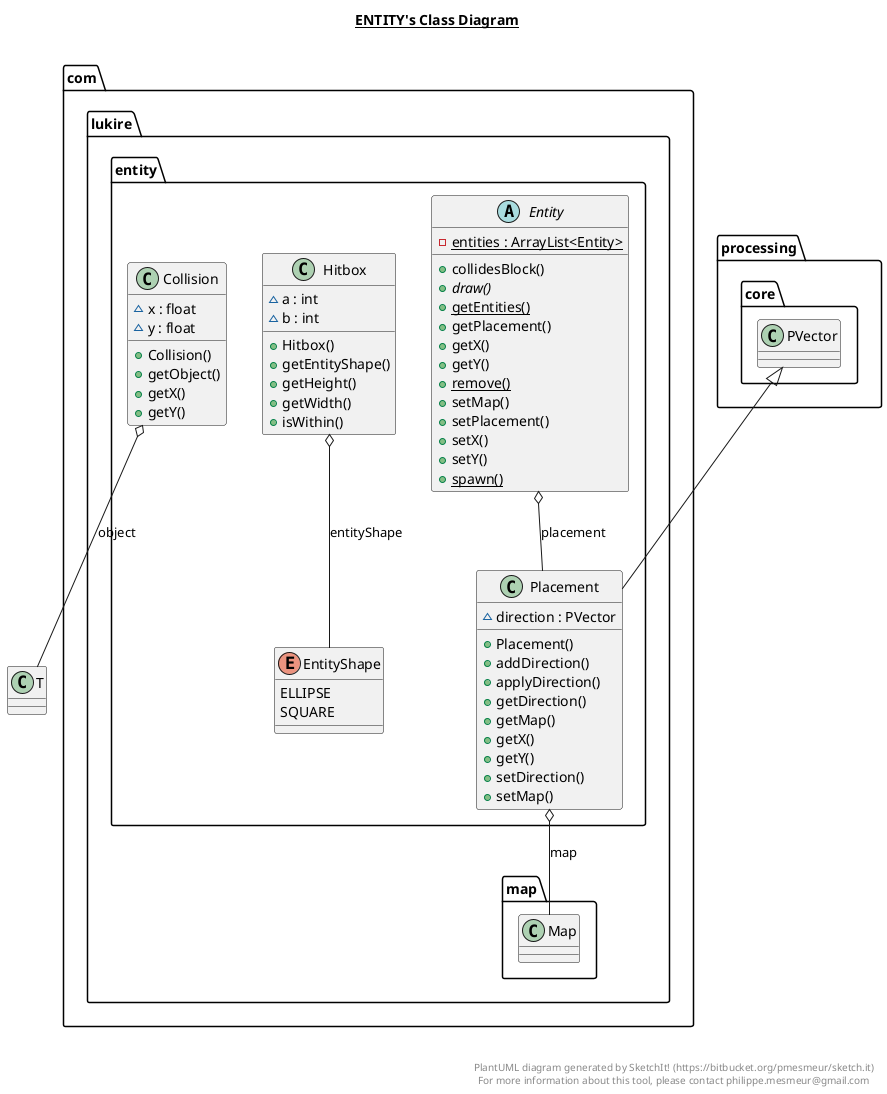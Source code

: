@startuml

title __ENTITY's Class Diagram__\n

  namespace com.lukire.entity {
    class com.lukire.entity.Collision {
        ~ x : float
        ~ y : float
        + Collision()
        + getObject()
        + getX()
        + getY()
    }
  }
  

  namespace com.lukire.entity {
    abstract class com.lukire.entity.Entity {
        {static} - entities : ArrayList<Entity>
        + collidesBlock()
        {abstract} + draw()
        {static} + getEntities()
        + getPlacement()
        + getX()
        + getY()
        {static} + remove()
        + setMap()
        + setPlacement()
        + setX()
        + setY()
        {static} + spawn()
    }
  }
  

  namespace com.lukire.entity {
    enum EntityShape {
      ELLIPSE
      SQUARE
    }
  }
  

  namespace com.lukire.entity {
    class com.lukire.entity.Hitbox {
        ~ a : int
        ~ b : int
        + Hitbox()
        + getEntityShape()
        + getHeight()
        + getWidth()
        + isWithin()
    }
  }
  

  namespace com.lukire.entity {
    class com.lukire.entity.Placement {
        ~ direction : PVector
        + Placement()
        + addDirection()
        + applyDirection()
        + getDirection()
        + getMap()
        + getX()
        + getY()
        + setDirection()
        + setMap()
    }
  }
  

  com.lukire.entity.Collision o-- T : object
  com.lukire.entity.Entity o-- com.lukire.entity.Placement : placement
  com.lukire.entity.Hitbox o-- com.lukire.entity.EntityShape : entityShape
  com.lukire.entity.Placement -up-|> processing.core.PVector
  com.lukire.entity.Placement o-- com.lukire.map.Map : map


right footer


PlantUML diagram generated by SketchIt! (https://bitbucket.org/pmesmeur/sketch.it)
For more information about this tool, please contact philippe.mesmeur@gmail.com
endfooter

@enduml
